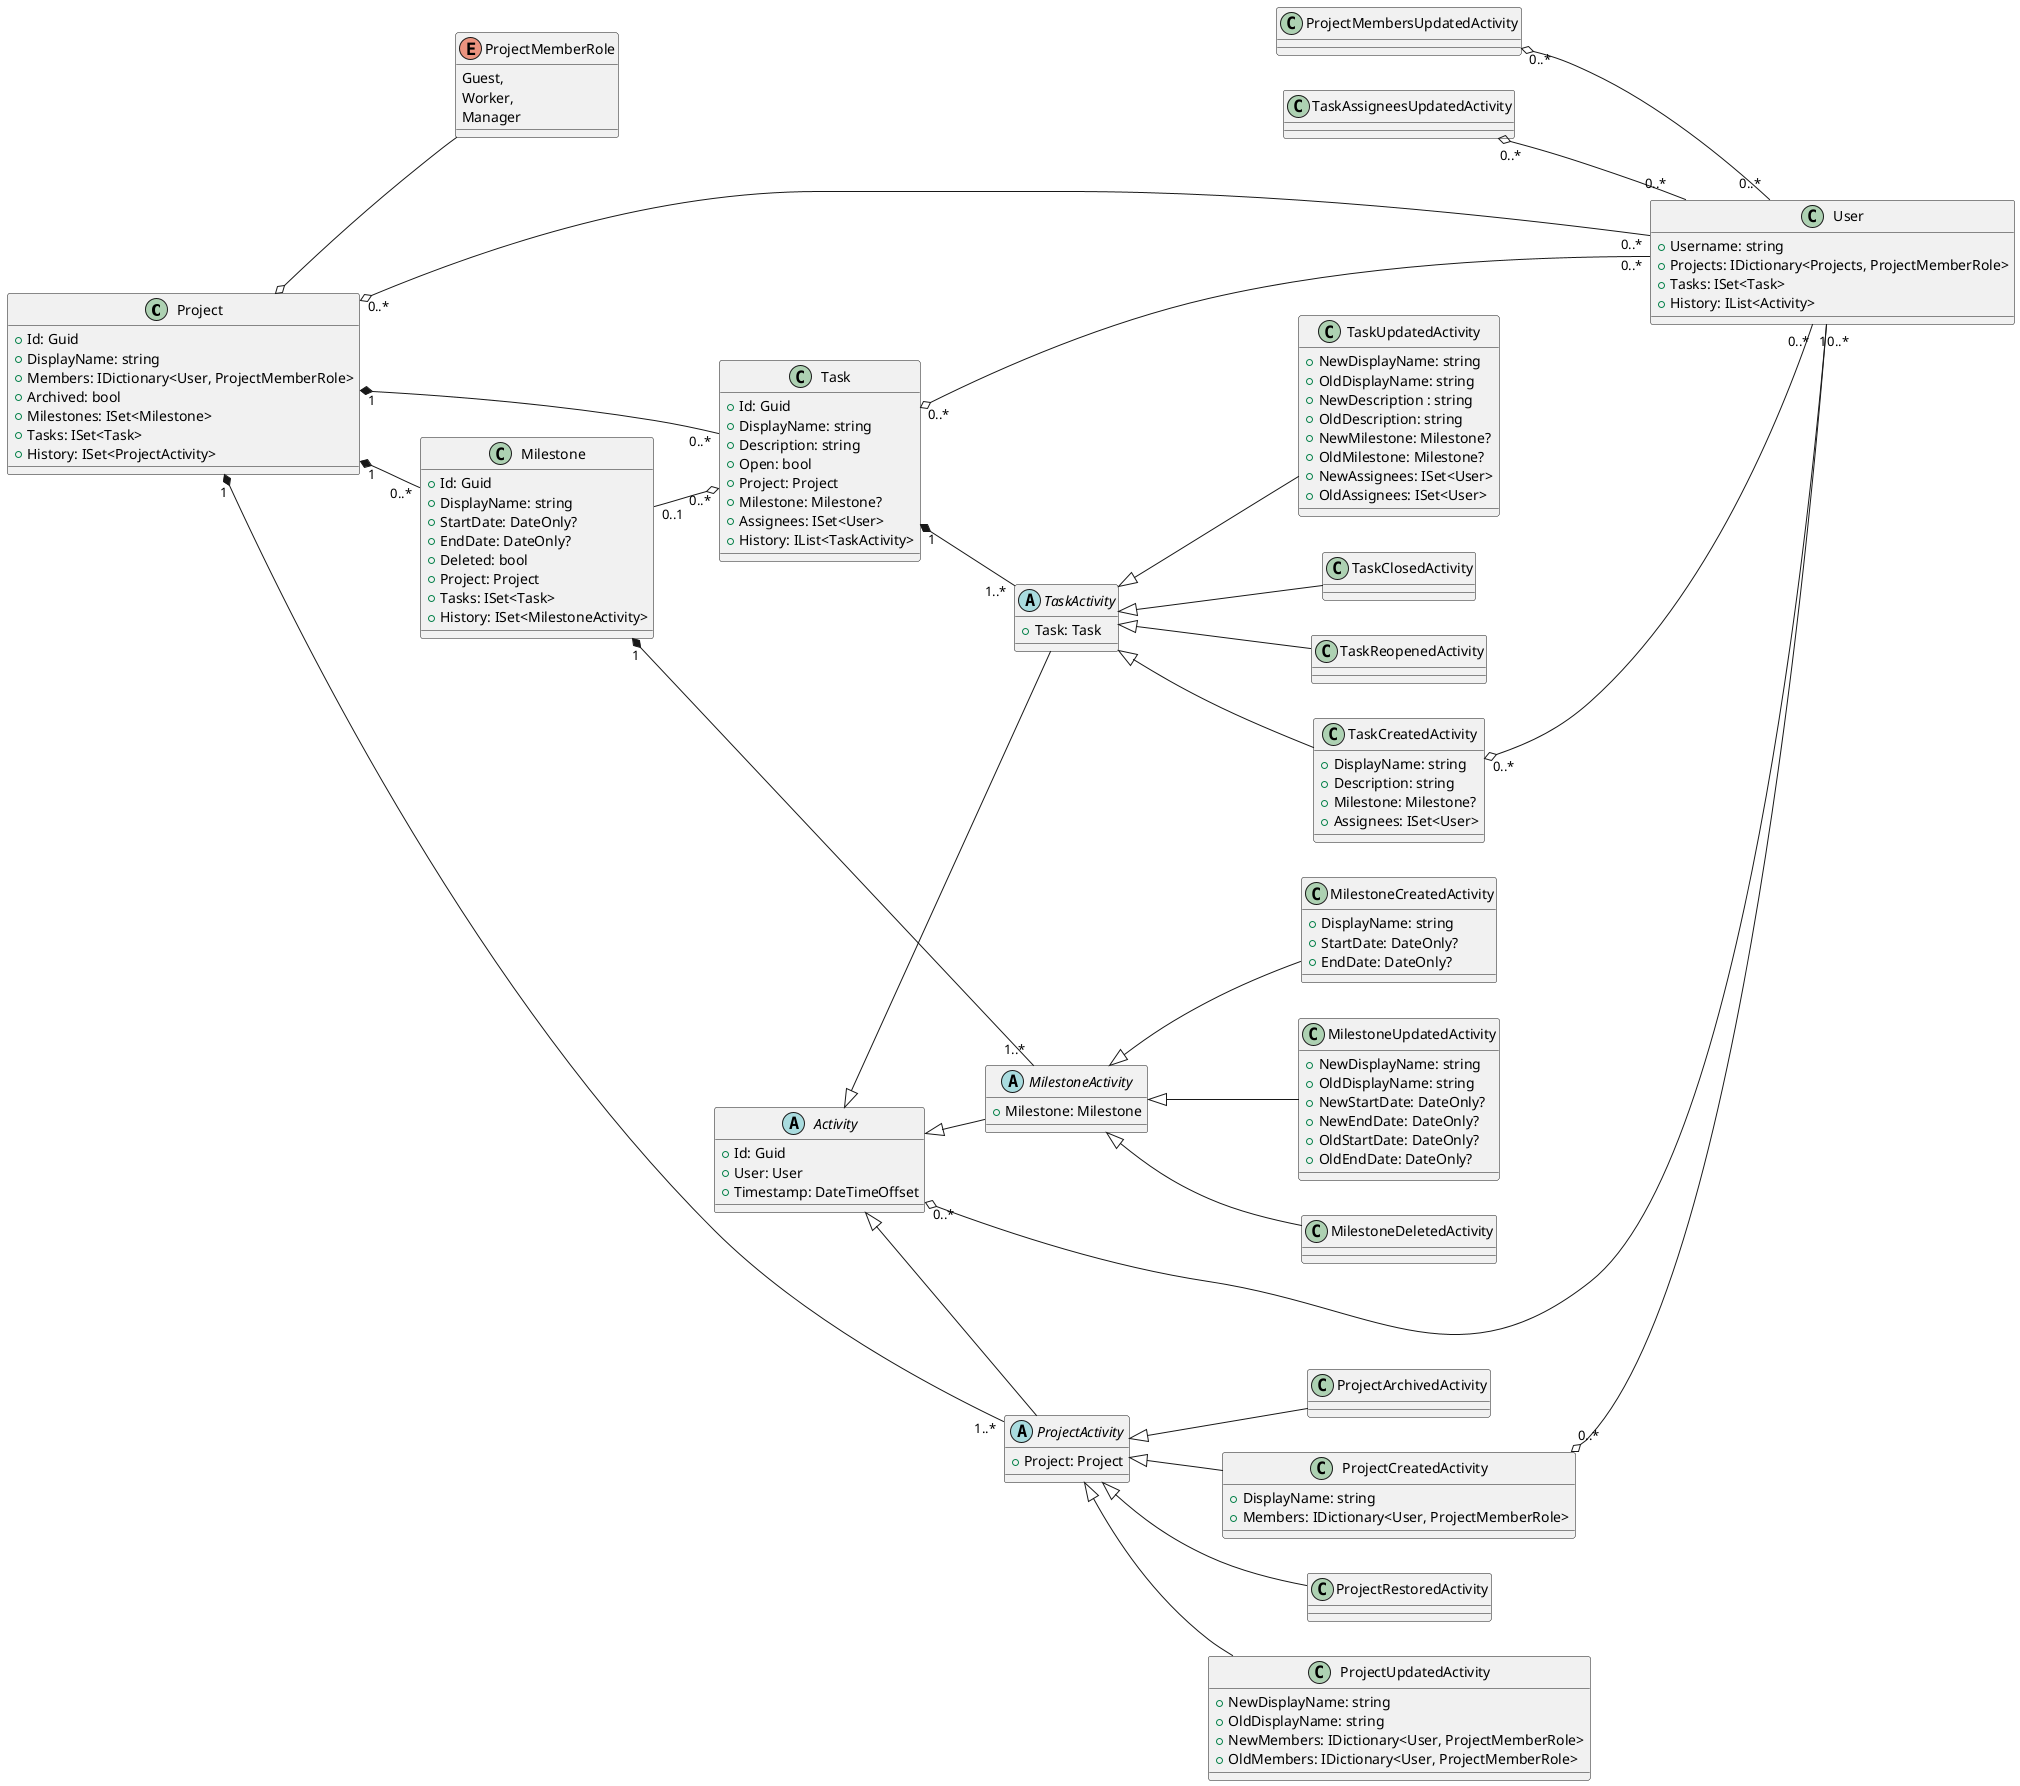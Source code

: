 @startuml
left to right direction

class Project {
    + Id: Guid
    + DisplayName: string
    + Members: IDictionary<User, ProjectMemberRole>
    + Archived: bool
    + Milestones: ISet<Milestone>
    + Tasks: ISet<Task>
    + History: ISet<ProjectActivity>
}

enum ProjectMemberRole {
    Guest,
    Worker,
    Manager
}

class Milestone {
    + Id: Guid
    + DisplayName: string
    + StartDate: DateOnly?
    + EndDate: DateOnly?
    + Deleted: bool
    + Project: Project
    + Tasks: ISet<Task>
    + History: ISet<MilestoneActivity>
}

class Task {
    + Id: Guid
    + DisplayName: string
    + Description: string
    + Open: bool
    + Project: Project
    + Milestone: Milestone?
    + Assignees: ISet<User>
    + History: IList<TaskActivity>
}

abstract class Activity {
    + Id: Guid
    + User: User
    + Timestamp: DateTimeOffset
}

abstract class ProjectActivity extends Activity {
    + Project: Project
}

class ProjectCreatedActivity extends ProjectActivity {
    + DisplayName: string
    + Members: IDictionary<User, ProjectMemberRole>
}

class ProjectUpdatedActivity extends ProjectActivity {
    + NewDisplayName: string
    + OldDisplayName: string
    + NewMembers: IDictionary<User, ProjectMemberRole>
    + OldMembers: IDictionary<User, ProjectMemberRole>
}

class ProjectArchivedActivity extends ProjectActivity {
}

class ProjectRestoredActivity extends ProjectActivity {
}

abstract class MilestoneActivity extends Activity {
    + Milestone: Milestone
}

class MilestoneCreatedActivity extends MilestoneActivity {
    + DisplayName: string
    + StartDate: DateOnly?
    + EndDate: DateOnly?
}

class MilestoneUpdatedActivity extends MilestoneActivity {
    + NewDisplayName: string
    + OldDisplayName: string
    + NewStartDate: DateOnly?
    + NewEndDate: DateOnly?
    + OldStartDate: DateOnly?
    + OldEndDate: DateOnly?
}

class MilestoneDeletedActivity extends MilestoneActivity {
}

abstract class TaskActivity extends Activity {
    + Task: Task
}

class TaskCreatedActivity extends TaskActivity {
    + DisplayName: string
    + Description: string
    + Milestone: Milestone?
    + Assignees: ISet<User>
}

class TaskUpdatedActivity extends TaskActivity {
    + NewDisplayName: string
    + OldDisplayName: string
    + NewDescription : string
    + OldDescription: string
    + NewMilestone: Milestone?
    + OldMilestone: Milestone?
    + NewAssignees: ISet<User>
    + OldAssignees: ISet<User>
}

class TaskClosedActivity extends TaskActivity {
}

class TaskReopenedActivity extends TaskActivity {
}

class User {
    + Username: string
    + Projects: IDictionary<Projects, ProjectMemberRole>
    + Tasks: ISet<Task>
    + History: IList<Activity>
}

Project "1" *-- "0..*" Milestone
Project "1" *-- "0..*" Task
Project "1" *-- "1..*" ProjectActivity
Project "0..*" o-- "0..*" User
Project o-- ProjectMemberRole

Milestone "0..1" --o "0..*" Task
Milestone "1" *-- "1..*" MilestoneActivity

Task "1" *-- "1..*" TaskActivity
Task "0..*" o-- "0..*" User

Activity "0..*"  o-- "1" User
ProjectCreatedActivity "0..*" o-- "0..*" User
ProjectMembersUpdatedActivity "0..*" o-- "0..*" User
TaskCreatedActivity "0..*" o-- "0..*" User
TaskAssigneesUpdatedActivity "0..*" o-- "0..*" User

@enduml
